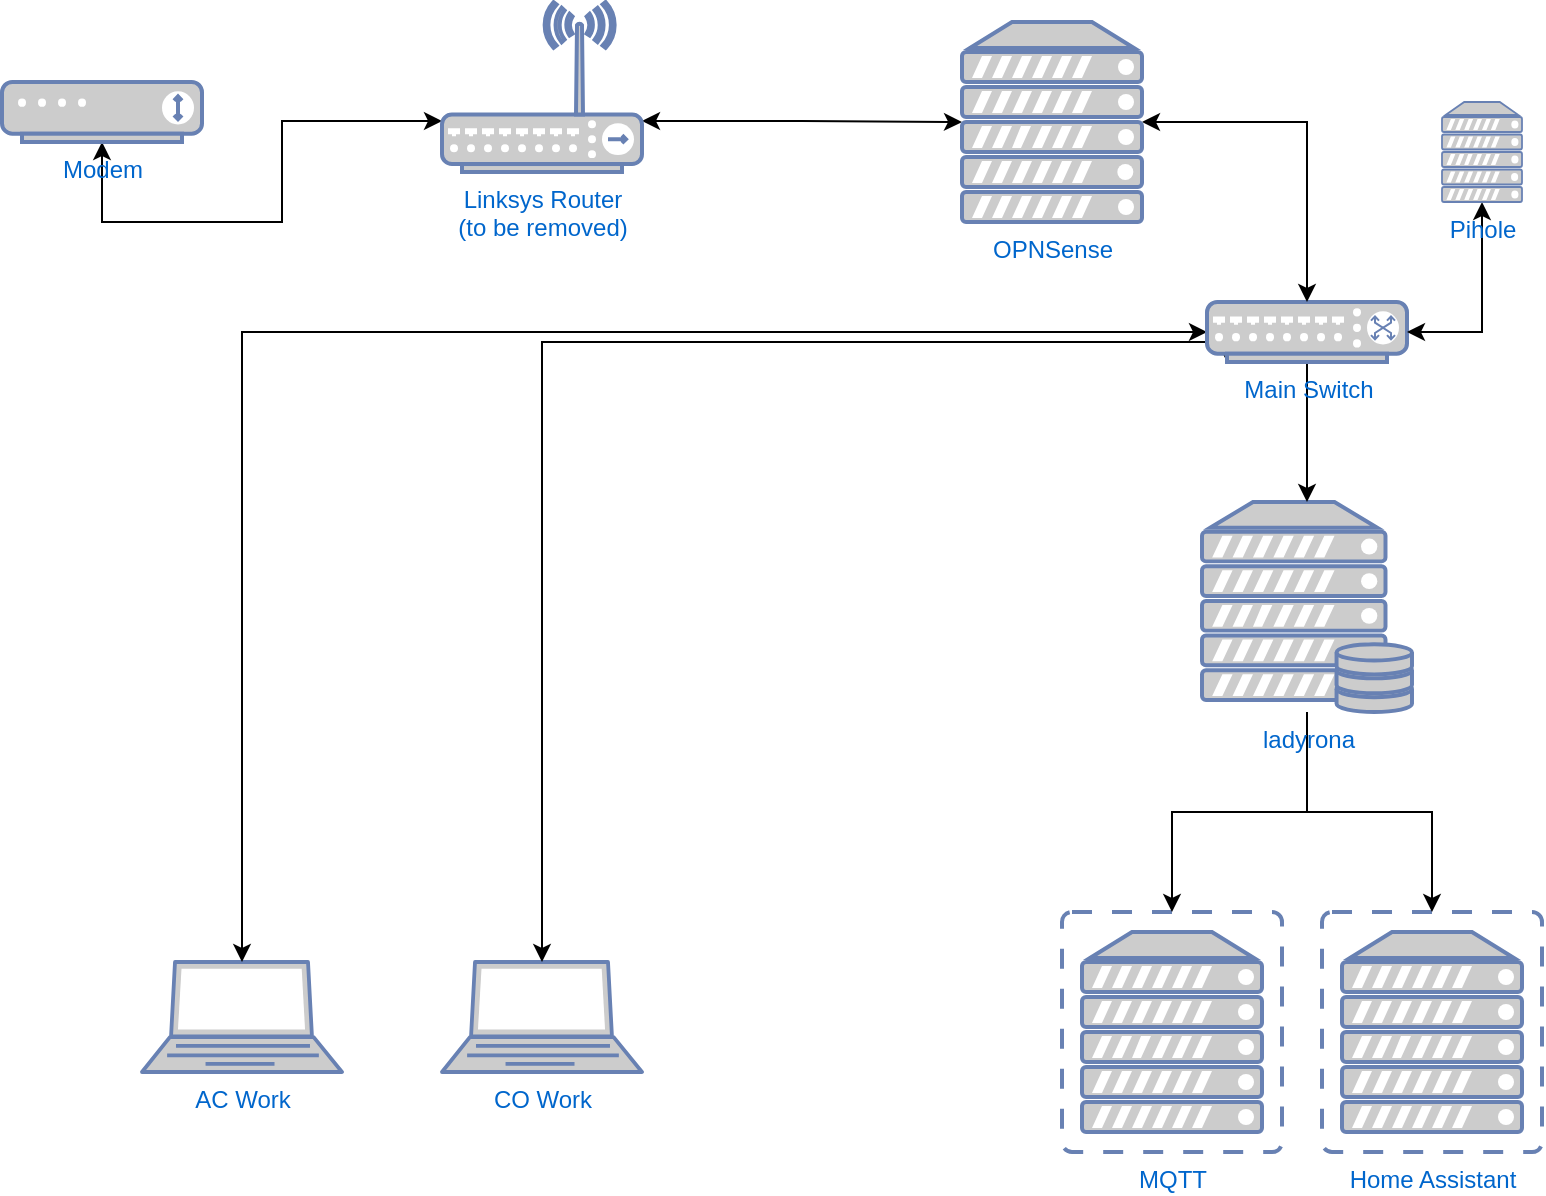 <mxfile version="17.4.4" type="github">
  <diagram id="1YSOgjtAHu8lS44mb7FD" name="Page-1">
    <mxGraphModel dx="946" dy="597" grid="1" gridSize="10" guides="1" tooltips="1" connect="1" arrows="1" fold="1" page="1" pageScale="1" pageWidth="900" pageHeight="1600" math="0" shadow="0">
      <root>
        <mxCell id="0" />
        <mxCell id="1" parent="0" />
        <mxCell id="dhVkkxzpI1AI_c7C-dmG-5" style="edgeStyle=orthogonalEdgeStyle;rounded=0;orthogonalLoop=1;jettySize=auto;html=1;entryX=0;entryY=0.7;entryDx=0;entryDy=0;entryPerimeter=0;startArrow=classic;startFill=1;" edge="1" parent="1" source="hc0SCKD6t5G1tuEiW9C8-5" target="hc0SCKD6t5G1tuEiW9C8-11">
          <mxGeometry relative="1" as="geometry">
            <mxPoint x="320" y="130" as="targetPoint" />
            <Array as="points">
              <mxPoint x="110" y="120" />
              <mxPoint x="200" y="120" />
              <mxPoint x="200" y="70" />
            </Array>
          </mxGeometry>
        </mxCell>
        <mxCell id="hc0SCKD6t5G1tuEiW9C8-5" value="Modem" style="fontColor=#0066CC;verticalAlign=top;verticalLabelPosition=bottom;labelPosition=center;align=center;html=1;outlineConnect=0;fillColor=#CCCCCC;strokeColor=#6881B3;gradientColor=none;gradientDirection=north;strokeWidth=2;shape=mxgraph.networks.modem;" parent="1" vertex="1">
          <mxGeometry x="60" y="50" width="100" height="30" as="geometry" />
        </mxCell>
        <mxCell id="hc0SCKD6t5G1tuEiW9C8-6" value="AC Work" style="fontColor=#0066CC;verticalAlign=top;verticalLabelPosition=bottom;labelPosition=center;align=center;html=1;outlineConnect=0;fillColor=#CCCCCC;strokeColor=#6881B3;gradientColor=none;gradientDirection=north;strokeWidth=2;shape=mxgraph.networks.laptop;" parent="1" vertex="1">
          <mxGeometry x="130" y="490" width="100" height="55" as="geometry" />
        </mxCell>
        <mxCell id="hc0SCKD6t5G1tuEiW9C8-7" value="CO Work" style="fontColor=#0066CC;verticalAlign=top;verticalLabelPosition=bottom;labelPosition=center;align=center;html=1;outlineConnect=0;fillColor=#CCCCCC;strokeColor=#6881B3;gradientColor=none;gradientDirection=north;strokeWidth=2;shape=mxgraph.networks.laptop;" parent="1" vertex="1">
          <mxGeometry x="280" y="490" width="100" height="55" as="geometry" />
        </mxCell>
        <mxCell id="hc0SCKD6t5G1tuEiW9C8-8" value="MQTT" style="fontColor=#0066CC;verticalAlign=top;verticalLabelPosition=bottom;labelPosition=center;align=center;html=1;outlineConnect=0;fillColor=#CCCCCC;strokeColor=#6881B3;gradientColor=none;gradientDirection=north;strokeWidth=2;shape=mxgraph.networks.virtual_server;" parent="1" vertex="1">
          <mxGeometry x="590" y="465" width="110" height="120" as="geometry" />
        </mxCell>
        <mxCell id="hc0SCKD6t5G1tuEiW9C8-9" value="Home Assistant" style="fontColor=#0066CC;verticalAlign=top;verticalLabelPosition=bottom;labelPosition=center;align=center;html=1;outlineConnect=0;fillColor=#CCCCCC;strokeColor=#6881B3;gradientColor=none;gradientDirection=north;strokeWidth=2;shape=mxgraph.networks.virtual_server;" parent="1" vertex="1">
          <mxGeometry x="720" y="465" width="110" height="120" as="geometry" />
        </mxCell>
        <mxCell id="KFdVDk0zgNlEz9jAVwxf-3" value="" style="edgeStyle=orthogonalEdgeStyle;rounded=0;orthogonalLoop=1;jettySize=auto;html=1;" parent="1" source="hc0SCKD6t5G1tuEiW9C8-10" target="hc0SCKD6t5G1tuEiW9C8-9" edge="1">
          <mxGeometry relative="1" as="geometry" />
        </mxCell>
        <mxCell id="dhVkkxzpI1AI_c7C-dmG-1" style="edgeStyle=orthogonalEdgeStyle;rounded=0;orthogonalLoop=1;jettySize=auto;html=1;" edge="1" parent="1" source="hc0SCKD6t5G1tuEiW9C8-10" target="hc0SCKD6t5G1tuEiW9C8-8">
          <mxGeometry relative="1" as="geometry" />
        </mxCell>
        <mxCell id="hc0SCKD6t5G1tuEiW9C8-10" value="ladyrona&lt;br&gt;" style="fontColor=#0066CC;verticalAlign=top;verticalLabelPosition=bottom;labelPosition=center;align=center;html=1;outlineConnect=0;fillColor=#CCCCCC;strokeColor=#6881B3;gradientColor=none;gradientDirection=north;strokeWidth=2;shape=mxgraph.networks.server_storage;" parent="1" vertex="1">
          <mxGeometry x="660" y="260" width="105" height="105" as="geometry" />
        </mxCell>
        <mxCell id="dhVkkxzpI1AI_c7C-dmG-6" style="edgeStyle=orthogonalEdgeStyle;rounded=0;orthogonalLoop=1;jettySize=auto;html=1;exitX=1;exitY=0.7;exitDx=0;exitDy=0;exitPerimeter=0;startArrow=classic;startFill=1;" edge="1" parent="1" source="hc0SCKD6t5G1tuEiW9C8-11" target="dhVkkxzpI1AI_c7C-dmG-11">
          <mxGeometry relative="1" as="geometry" />
        </mxCell>
        <mxCell id="hc0SCKD6t5G1tuEiW9C8-11" value="Linksys Router &lt;br&gt;(to be removed)" style="fontColor=#0066CC;verticalAlign=top;verticalLabelPosition=bottom;labelPosition=center;align=center;html=1;outlineConnect=0;fillColor=#CCCCCC;strokeColor=#6881B3;gradientColor=none;gradientDirection=north;strokeWidth=2;shape=mxgraph.networks.wireless_hub;" parent="1" vertex="1">
          <mxGeometry x="280" y="10" width="100" height="85" as="geometry" />
        </mxCell>
        <mxCell id="dhVkkxzpI1AI_c7C-dmG-3" style="edgeStyle=orthogonalEdgeStyle;rounded=0;orthogonalLoop=1;jettySize=auto;html=1;exitX=0.1;exitY=1;exitDx=0;exitDy=0;exitPerimeter=0;startArrow=classic;startFill=1;" edge="1" parent="1" source="dhVkkxzpI1AI_c7C-dmG-2" target="hc0SCKD6t5G1tuEiW9C8-7">
          <mxGeometry relative="1" as="geometry">
            <Array as="points">
              <mxPoint x="330" y="180" />
            </Array>
          </mxGeometry>
        </mxCell>
        <mxCell id="dhVkkxzpI1AI_c7C-dmG-4" style="edgeStyle=orthogonalEdgeStyle;rounded=0;orthogonalLoop=1;jettySize=auto;html=1;exitX=0;exitY=0.5;exitDx=0;exitDy=0;exitPerimeter=0;entryX=0.5;entryY=0;entryDx=0;entryDy=0;entryPerimeter=0;startArrow=classic;startFill=1;" edge="1" parent="1" source="dhVkkxzpI1AI_c7C-dmG-2" target="hc0SCKD6t5G1tuEiW9C8-6">
          <mxGeometry relative="1" as="geometry" />
        </mxCell>
        <mxCell id="dhVkkxzpI1AI_c7C-dmG-7" style="edgeStyle=orthogonalEdgeStyle;rounded=0;orthogonalLoop=1;jettySize=auto;html=1;exitX=0.5;exitY=1;exitDx=0;exitDy=0;exitPerimeter=0;" edge="1" parent="1" source="dhVkkxzpI1AI_c7C-dmG-2" target="hc0SCKD6t5G1tuEiW9C8-10">
          <mxGeometry relative="1" as="geometry" />
        </mxCell>
        <mxCell id="dhVkkxzpI1AI_c7C-dmG-2" value="Main Switch" style="fontColor=#0066CC;verticalAlign=top;verticalLabelPosition=bottom;labelPosition=center;align=center;html=1;outlineConnect=0;fillColor=#CCCCCC;strokeColor=#6881B3;gradientColor=none;gradientDirection=north;strokeWidth=2;shape=mxgraph.networks.switch;" vertex="1" parent="1">
          <mxGeometry x="662.5" y="160" width="100" height="30" as="geometry" />
        </mxCell>
        <mxCell id="dhVkkxzpI1AI_c7C-dmG-9" style="edgeStyle=orthogonalEdgeStyle;rounded=0;orthogonalLoop=1;jettySize=auto;html=1;entryX=1;entryY=0.5;entryDx=0;entryDy=0;entryPerimeter=0;exitX=0.5;exitY=1;exitDx=0;exitDy=0;exitPerimeter=0;strokeColor=default;startArrow=classic;startFill=1;" edge="1" parent="1" source="dhVkkxzpI1AI_c7C-dmG-8" target="dhVkkxzpI1AI_c7C-dmG-2">
          <mxGeometry relative="1" as="geometry" />
        </mxCell>
        <mxCell id="dhVkkxzpI1AI_c7C-dmG-8" value="Pihole" style="fontColor=#0066CC;verticalAlign=top;verticalLabelPosition=bottom;labelPosition=center;align=center;html=1;outlineConnect=0;fillColor=#CCCCCC;strokeColor=#6881B3;gradientColor=none;gradientDirection=north;strokeWidth=2;shape=mxgraph.networks.server;" vertex="1" parent="1">
          <mxGeometry x="780" y="60" width="40" height="50" as="geometry" />
        </mxCell>
        <mxCell id="dhVkkxzpI1AI_c7C-dmG-12" style="edgeStyle=orthogonalEdgeStyle;rounded=0;orthogonalLoop=1;jettySize=auto;html=1;exitX=1;exitY=0.5;exitDx=0;exitDy=0;exitPerimeter=0;startArrow=classic;startFill=1;" edge="1" parent="1" source="dhVkkxzpI1AI_c7C-dmG-11" target="dhVkkxzpI1AI_c7C-dmG-2">
          <mxGeometry relative="1" as="geometry" />
        </mxCell>
        <mxCell id="dhVkkxzpI1AI_c7C-dmG-11" value="OPNSense" style="fontColor=#0066CC;verticalAlign=top;verticalLabelPosition=bottom;labelPosition=center;align=center;html=1;outlineConnect=0;fillColor=#CCCCCC;strokeColor=#6881B3;gradientColor=none;gradientDirection=north;strokeWidth=2;shape=mxgraph.networks.server;" vertex="1" parent="1">
          <mxGeometry x="540" y="20" width="90" height="100" as="geometry" />
        </mxCell>
      </root>
    </mxGraphModel>
  </diagram>
</mxfile>
